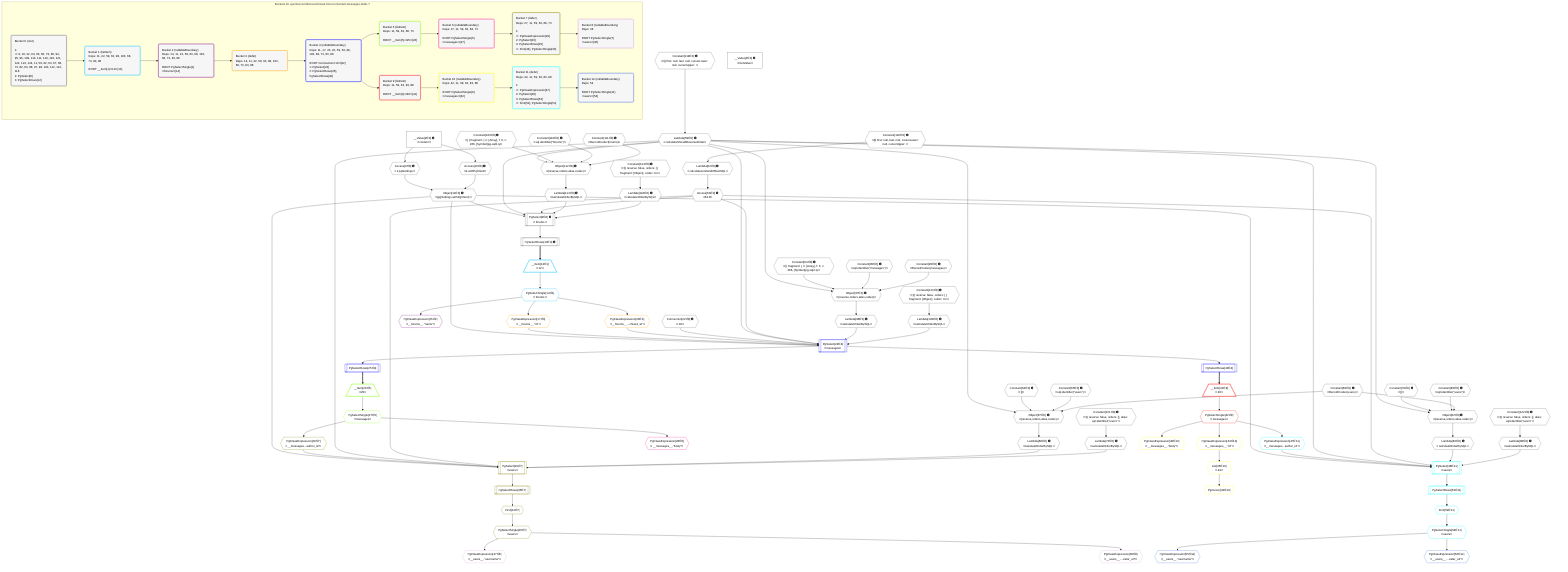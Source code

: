 %%{init: {'themeVariables': { 'fontSize': '12px'}}}%%
graph TD
    classDef path fill:#eee,stroke:#000,color:#000
    classDef plan fill:#fff,stroke-width:1px,color:#000
    classDef itemplan fill:#fff,stroke-width:2px,color:#000
    classDef unbatchedplan fill:#dff,stroke-width:1px,color:#000
    classDef sideeffectplan fill:#fcc,stroke-width:2px,color:#000
    classDef bucket fill:#f6f6f6,color:#000,stroke-width:2px,text-align:left


    %% plan dependencies
    PgSelect8[["PgSelect[8∈0] ➊<br />ᐸforumsᐳ"]]:::plan
    Object11{{"Object[11∈0] ➊<br />ᐸ{pgSettings,withPgClient}ᐳ"}}:::plan
    Lambda59{{"Lambda[59∈0] ➊<br />ᐸcalculateShouldReverseOrderᐳ"}}:::plan
    Access63{{"Access[63∈0] ➊<br />ᐸ62.0ᐳ"}}:::plan
    Lambda113{{"Lambda[113∈0] ➊<br />ᐸcalculateOrderBySQLᐳ"}}:::plan
    Lambda118{{"Lambda[118∈0] ➊<br />ᐸcalculateOrderBySQLᐳ"}}:::plan
    Object11 & Lambda59 & Access63 & Lambda113 & Lambda118 --> PgSelect8
    Object67{{"Object[67∈0] ➊<br />ᐸ{reverse,orders,alias,codec}ᐳ"}}:::plan
    Constant64{{"Constant[64∈0] ➊<br />ᐸ[]ᐳ"}}:::plan
    Constant65{{"Constant[65∈0] ➊<br />ᐸsql.identifier(”users”)ᐳ"}}:::plan
    Constant66{{"Constant[66∈0] ➊<br />ᐸRecordCodec(users)ᐳ"}}:::plan
    Lambda59 & Constant64 & Constant65 & Constant66 --> Object67
    Object82{{"Object[82∈0] ➊<br />ᐸ{reverse,orders,alias,codec}ᐳ"}}:::plan
    Constant79{{"Constant[79∈0] ➊<br />ᐸ[]ᐳ"}}:::plan
    Constant80{{"Constant[80∈0] ➊<br />ᐸsql.identifier(”users”)ᐳ"}}:::plan
    Lambda59 & Constant79 & Constant80 & Constant66 --> Object82
    Object97{{"Object[97∈0] ➊<br />ᐸ{reverse,orders,alias,codec}ᐳ"}}:::plan
    Constant94{{"Constant[94∈0] ➊<br />ᐸ[ { fragment: { n: [Array], f: 0, c: 266, [Symbol(pg-sql2-tyᐳ"}}:::plan
    Constant95{{"Constant[95∈0] ➊<br />ᐸsql.identifier(”messages”)ᐳ"}}:::plan
    Constant96{{"Constant[96∈0] ➊<br />ᐸRecordCodec(messages)ᐳ"}}:::plan
    Lambda59 & Constant94 & Constant95 & Constant96 --> Object97
    Object112{{"Object[112∈0] ➊<br />ᐸ{reverse,orders,alias,codec}ᐳ"}}:::plan
    Constant109{{"Constant[109∈0] ➊<br />ᐸ[ { fragment: { n: [Array], f: 0, c: 266, [Symbol(pg-sql2-tyᐳ"}}:::plan
    Constant110{{"Constant[110∈0] ➊<br />ᐸsql.identifier(”forums”)ᐳ"}}:::plan
    Constant111{{"Constant[111∈0] ➊<br />ᐸRecordCodec(forums)ᐳ"}}:::plan
    Lambda59 & Constant109 & Constant110 & Constant111 --> Object112
    Access9{{"Access[9∈0] ➊<br />ᐸ2.pgSettingsᐳ"}}:::plan
    Access10{{"Access[10∈0] ➊<br />ᐸ2.withPgClientᐳ"}}:::plan
    Access9 & Access10 --> Object11
    __Value2["__Value[2∈0] ➊<br />ᐸcontextᐳ"]:::plan
    __Value2 --> Access9
    __Value2 --> Access10
    PgSelectRows12[["PgSelectRows[12∈0] ➊"]]:::plan
    PgSelect8 --> PgSelectRows12
    Constant119{{"Constant[119∈0] ➊<br />ᐸ§{ first: null, last: null, cursorLower: null, cursorUpper: ᐳ"}}:::plan
    Constant119 --> Lambda59
    Lambda62{{"Lambda[62∈0] ➊<br />ᐸcalculateLimitAndOffsetSQLᐳ"}}:::plan
    Constant120{{"Constant[120∈0] ➊<br />ᐸ§{ first: null, last: null, cursorLower: null, cursorUpper: ᐳ"}}:::plan
    Constant120 --> Lambda62
    Lambda62 --> Access63
    Lambda68{{"Lambda[68∈0] ➊<br />ᐸcalculateOrderBySQLᐳ"}}:::plan
    Object67 --> Lambda68
    Lambda73{{"Lambda[73∈0] ➊<br />ᐸcalculateOrderBySQLᐳ"}}:::plan
    Constant121{{"Constant[121∈0] ➊<br />ᐸ§{ reverse: false, orders: [], alias: sql.identifier(”users”ᐳ"}}:::plan
    Constant121 --> Lambda73
    Lambda83{{"Lambda[83∈0] ➊<br />ᐸcalculateOrderBySQLᐳ"}}:::plan
    Object82 --> Lambda83
    Lambda88{{"Lambda[88∈0] ➊<br />ᐸcalculateOrderBySQLᐳ"}}:::plan
    Constant122{{"Constant[122∈0] ➊<br />ᐸ§{ reverse: false, orders: [], alias: sql.identifier(”users”ᐳ"}}:::plan
    Constant122 --> Lambda88
    Lambda98{{"Lambda[98∈0] ➊<br />ᐸcalculateOrderBySQLᐳ"}}:::plan
    Object97 --> Lambda98
    Lambda103{{"Lambda[103∈0] ➊<br />ᐸcalculateOrderBySQLᐳ"}}:::plan
    Constant123{{"Constant[123∈0] ➊<br />ᐸ§{ reverse: false, orders: [ { fragment: [Object], codec: Coᐳ"}}:::plan
    Constant123 --> Lambda103
    Object112 --> Lambda113
    Constant124{{"Constant[124∈0] ➊<br />ᐸ§{ reverse: false, orders: [ { fragment: [Object], codec: Coᐳ"}}:::plan
    Constant124 --> Lambda118
    __Value4["__Value[4∈0] ➊<br />ᐸrootValueᐳ"]:::plan
    Connection22{{"Connection[22∈0] ➊<br />ᐸ18ᐳ"}}:::plan
    __Item13[/"__Item[13∈1]<br />ᐸ12ᐳ"\]:::itemplan
    PgSelectRows12 ==> __Item13
    PgSelectSingle14{{"PgSelectSingle[14∈1]<br />ᐸforumsᐳ"}}:::plan
    __Item13 --> PgSelectSingle14
    PgClassExpression15{{"PgClassExpression[15∈2]<br />ᐸ__forums__.”name”ᐳ"}}:::plan
    PgSelectSingle14 --> PgClassExpression15
    PgClassExpression17{{"PgClassExpression[17∈3]<br />ᐸ__forums__.”id”ᐳ"}}:::plan
    PgSelectSingle14 --> PgClassExpression17
    PgClassExpression23{{"PgClassExpression[23∈3]<br />ᐸ__forums__...chived_at”ᐳ"}}:::plan
    PgSelectSingle14 --> PgClassExpression23
    PgSelect24[["PgSelect[24∈4]<br />ᐸmessagesᐳ"]]:::plan
    Object11 & PgClassExpression17 & PgClassExpression23 & Connection22 & Lambda59 & Access63 & Lambda98 & Lambda103 --> PgSelect24
    PgSelectRows25[["PgSelectRows[25∈4]"]]:::plan
    PgSelect24 --> PgSelectRows25
    PgSelectRows40[["PgSelectRows[40∈4]"]]:::plan
    PgSelect24 --> PgSelectRows40
    __Item26[/"__Item[26∈5]<br />ᐸ25ᐳ"\]:::itemplan
    PgSelectRows25 ==> __Item26
    PgSelectSingle27{{"PgSelectSingle[27∈5]<br />ᐸmessagesᐳ"}}:::plan
    __Item26 --> PgSelectSingle27
    PgClassExpression28{{"PgClassExpression[28∈6]<br />ᐸ__messages__.”body”ᐳ"}}:::plan
    PgSelectSingle27 --> PgClassExpression28
    PgSelect30[["PgSelect[30∈7]<br />ᐸusersᐳ"]]:::plan
    PgClassExpression29{{"PgClassExpression[29∈7]<br />ᐸ__messages...author_id”ᐳ"}}:::plan
    Object11 & PgClassExpression29 & Lambda59 & Access63 & Lambda68 & Lambda73 --> PgSelect30
    PgSelectSingle27 --> PgClassExpression29
    First34{{"First[34∈7]"}}:::plan
    PgSelectRows35[["PgSelectRows[35∈7]"]]:::plan
    PgSelectRows35 --> First34
    PgSelect30 --> PgSelectRows35
    PgSelectSingle36{{"PgSelectSingle[36∈7]<br />ᐸusersᐳ"}}:::plan
    First34 --> PgSelectSingle36
    PgClassExpression37{{"PgClassExpression[37∈8]<br />ᐸ__users__.”username”ᐳ"}}:::plan
    PgSelectSingle36 --> PgClassExpression37
    PgClassExpression38{{"PgClassExpression[38∈8]<br />ᐸ__users__....vatar_url”ᐳ"}}:::plan
    PgSelectSingle36 --> PgClassExpression38
    __Item41[/"__Item[41∈9]<br />ᐸ40ᐳ"\]:::itemplan
    PgSelectRows40 ==> __Item41
    PgSelectSingle42{{"PgSelectSingle[42∈9]<br />ᐸmessagesᐳ"}}:::plan
    __Item41 --> PgSelectSingle42
    PgCursor43{{"PgCursor[43∈10]"}}:::plan
    List45{{"List[45∈10]<br />ᐸ44ᐳ"}}:::plan
    List45 --> PgCursor43
    PgClassExpression44{{"PgClassExpression[44∈10]<br />ᐸ__messages__.”id”ᐳ"}}:::plan
    PgSelectSingle42 --> PgClassExpression44
    PgClassExpression44 --> List45
    PgClassExpression46{{"PgClassExpression[46∈10]<br />ᐸ__messages__.”body”ᐳ"}}:::plan
    PgSelectSingle42 --> PgClassExpression46
    PgSelect48[["PgSelect[48∈11]<br />ᐸusersᐳ"]]:::plan
    PgClassExpression47{{"PgClassExpression[47∈11]<br />ᐸ__messages...author_id”ᐳ"}}:::plan
    Object11 & PgClassExpression47 & Lambda59 & Access63 & Lambda83 & Lambda88 --> PgSelect48
    PgSelectSingle42 --> PgClassExpression47
    First52{{"First[52∈11]"}}:::plan
    PgSelectRows53[["PgSelectRows[53∈11]"]]:::plan
    PgSelectRows53 --> First52
    PgSelect48 --> PgSelectRows53
    PgSelectSingle54{{"PgSelectSingle[54∈11]<br />ᐸusersᐳ"}}:::plan
    First52 --> PgSelectSingle54
    PgClassExpression55{{"PgClassExpression[55∈12]<br />ᐸ__users__.”username”ᐳ"}}:::plan
    PgSelectSingle54 --> PgClassExpression55
    PgClassExpression56{{"PgClassExpression[56∈12]<br />ᐸ__users__....vatar_url”ᐳ"}}:::plan
    PgSelectSingle54 --> PgClassExpression56

    %% define steps

    subgraph "Buckets for queries/conditions/archived-forum-inherited-messages.defer-7"
    Bucket0("Bucket 0 (root)<br /><br />1: <br />ᐳ: 9, 10, 22, 64, 65, 66, 79, 80, 94, 95, 96, 109, 110, 111, 119, 120, 121, 122, 123, 124, 11, 59, 62, 63, 67, 68, 73, 82, 83, 88, 97, 98, 103, 112, 113, 118<br />2: PgSelect[8]<br />3: PgSelectRows[12]"):::bucket
    classDef bucket0 stroke:#696969
    class Bucket0,__Value2,__Value4,PgSelect8,Access9,Access10,Object11,PgSelectRows12,Connection22,Lambda59,Lambda62,Access63,Constant64,Constant65,Constant66,Object67,Lambda68,Lambda73,Constant79,Constant80,Object82,Lambda83,Lambda88,Constant94,Constant95,Constant96,Object97,Lambda98,Lambda103,Constant109,Constant110,Constant111,Object112,Lambda113,Lambda118,Constant119,Constant120,Constant121,Constant122,Constant123,Constant124 bucket0
    Bucket1("Bucket 1 (listItem)<br />Deps: 11, 22, 59, 63, 98, 103, 68, 73, 83, 88<br /><br />ROOT __Item{1}ᐸ12ᐳ[13]"):::bucket
    classDef bucket1 stroke:#00bfff
    class Bucket1,__Item13,PgSelectSingle14 bucket1
    Bucket2("Bucket 2 (nullableBoundary)<br />Deps: 14, 11, 22, 59, 63, 98, 103, 68, 73, 83, 88<br /><br />ROOT PgSelectSingle{1}ᐸforumsᐳ[14]"):::bucket
    classDef bucket2 stroke:#7f007f
    class Bucket2,PgClassExpression15 bucket2
    Bucket3("Bucket 3 (defer)<br />Deps: 14, 11, 22, 59, 63, 98, 103, 68, 73, 83, 88"):::bucket
    classDef bucket3 stroke:#ffa500
    class Bucket3,PgClassExpression17,PgClassExpression23 bucket3
    Bucket4("Bucket 4 (nullableBoundary)<br />Deps: 11, 17, 23, 22, 59, 63, 98, 103, 68, 73, 83, 88<br /><br />ROOT Connectionᐸ18ᐳ[22]<br />1: PgSelect[24]<br />2: PgSelectRows[25], PgSelectRows[40]"):::bucket
    classDef bucket4 stroke:#0000ff
    class Bucket4,PgSelect24,PgSelectRows25,PgSelectRows40 bucket4
    Bucket5("Bucket 5 (listItem)<br />Deps: 11, 59, 63, 68, 73<br /><br />ROOT __Item{5}ᐸ25ᐳ[26]"):::bucket
    classDef bucket5 stroke:#7fff00
    class Bucket5,__Item26,PgSelectSingle27 bucket5
    Bucket6("Bucket 6 (nullableBoundary)<br />Deps: 27, 11, 59, 63, 68, 73<br /><br />ROOT PgSelectSingle{5}ᐸmessagesᐳ[27]"):::bucket
    classDef bucket6 stroke:#ff1493
    class Bucket6,PgClassExpression28 bucket6
    Bucket7("Bucket 7 (defer)<br />Deps: 27, 11, 59, 63, 68, 73<br /><br />1: <br />ᐳ: PgClassExpression[29]<br />2: PgSelect[30]<br />3: PgSelectRows[35]<br />ᐳ: First[34], PgSelectSingle[36]"):::bucket
    classDef bucket7 stroke:#808000
    class Bucket7,PgClassExpression29,PgSelect30,First34,PgSelectRows35,PgSelectSingle36 bucket7
    Bucket8("Bucket 8 (nullableBoundary)<br />Deps: 36<br /><br />ROOT PgSelectSingle{7}ᐸusersᐳ[36]"):::bucket
    classDef bucket8 stroke:#dda0dd
    class Bucket8,PgClassExpression37,PgClassExpression38 bucket8
    Bucket9("Bucket 9 (listItem)<br />Deps: 11, 59, 63, 83, 88<br /><br />ROOT __Item{9}ᐸ40ᐳ[41]"):::bucket
    classDef bucket9 stroke:#ff0000
    class Bucket9,__Item41,PgSelectSingle42 bucket9
    Bucket10("Bucket 10 (nullableBoundary)<br />Deps: 42, 11, 59, 63, 83, 88<br /><br />ROOT PgSelectSingle{9}ᐸmessagesᐳ[42]"):::bucket
    classDef bucket10 stroke:#ffff00
    class Bucket10,PgCursor43,PgClassExpression44,List45,PgClassExpression46 bucket10
    Bucket11("Bucket 11 (defer)<br />Deps: 42, 11, 59, 63, 83, 88<br /><br />1: <br />ᐳ: PgClassExpression[47]<br />2: PgSelect[48]<br />3: PgSelectRows[53]<br />ᐳ: First[52], PgSelectSingle[54]"):::bucket
    classDef bucket11 stroke:#00ffff
    class Bucket11,PgClassExpression47,PgSelect48,First52,PgSelectRows53,PgSelectSingle54 bucket11
    Bucket12("Bucket 12 (nullableBoundary)<br />Deps: 54<br /><br />ROOT PgSelectSingle{11}ᐸusersᐳ[54]"):::bucket
    classDef bucket12 stroke:#4169e1
    class Bucket12,PgClassExpression55,PgClassExpression56 bucket12
    Bucket0 --> Bucket1
    Bucket1 --> Bucket2
    Bucket2 --> Bucket3
    Bucket3 --> Bucket4
    Bucket4 --> Bucket5 & Bucket9
    Bucket5 --> Bucket6
    Bucket6 --> Bucket7
    Bucket7 --> Bucket8
    Bucket9 --> Bucket10
    Bucket10 --> Bucket11
    Bucket11 --> Bucket12
    end